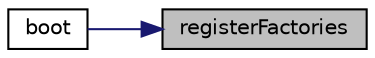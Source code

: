 digraph "registerFactories"
{
 // LATEX_PDF_SIZE
  bgcolor="transparent";
  edge [fontname="Helvetica",fontsize="10",labelfontname="Helvetica",labelfontsize="10"];
  node [fontname="Helvetica",fontsize="10",shape=record];
  rankdir="RL";
  Node1 [label="registerFactories",height=0.2,width=0.4,color="black", fillcolor="grey75", style="filled", fontcolor="black",tooltip="Register an additional directory of factories."];
  Node1 -> Node2 [dir="back",color="midnightblue",fontsize="10",style="solid",fontname="Helvetica"];
  Node2 [label="boot",height=0.2,width=0.4,color="black",URL="$d1/df7/classModules_1_1Finance_1_1Providers_1_1FinanceServiceProvider.html#a8814ea4b5beba763c570b4818980814e",tooltip="Boot the application events."];
}
